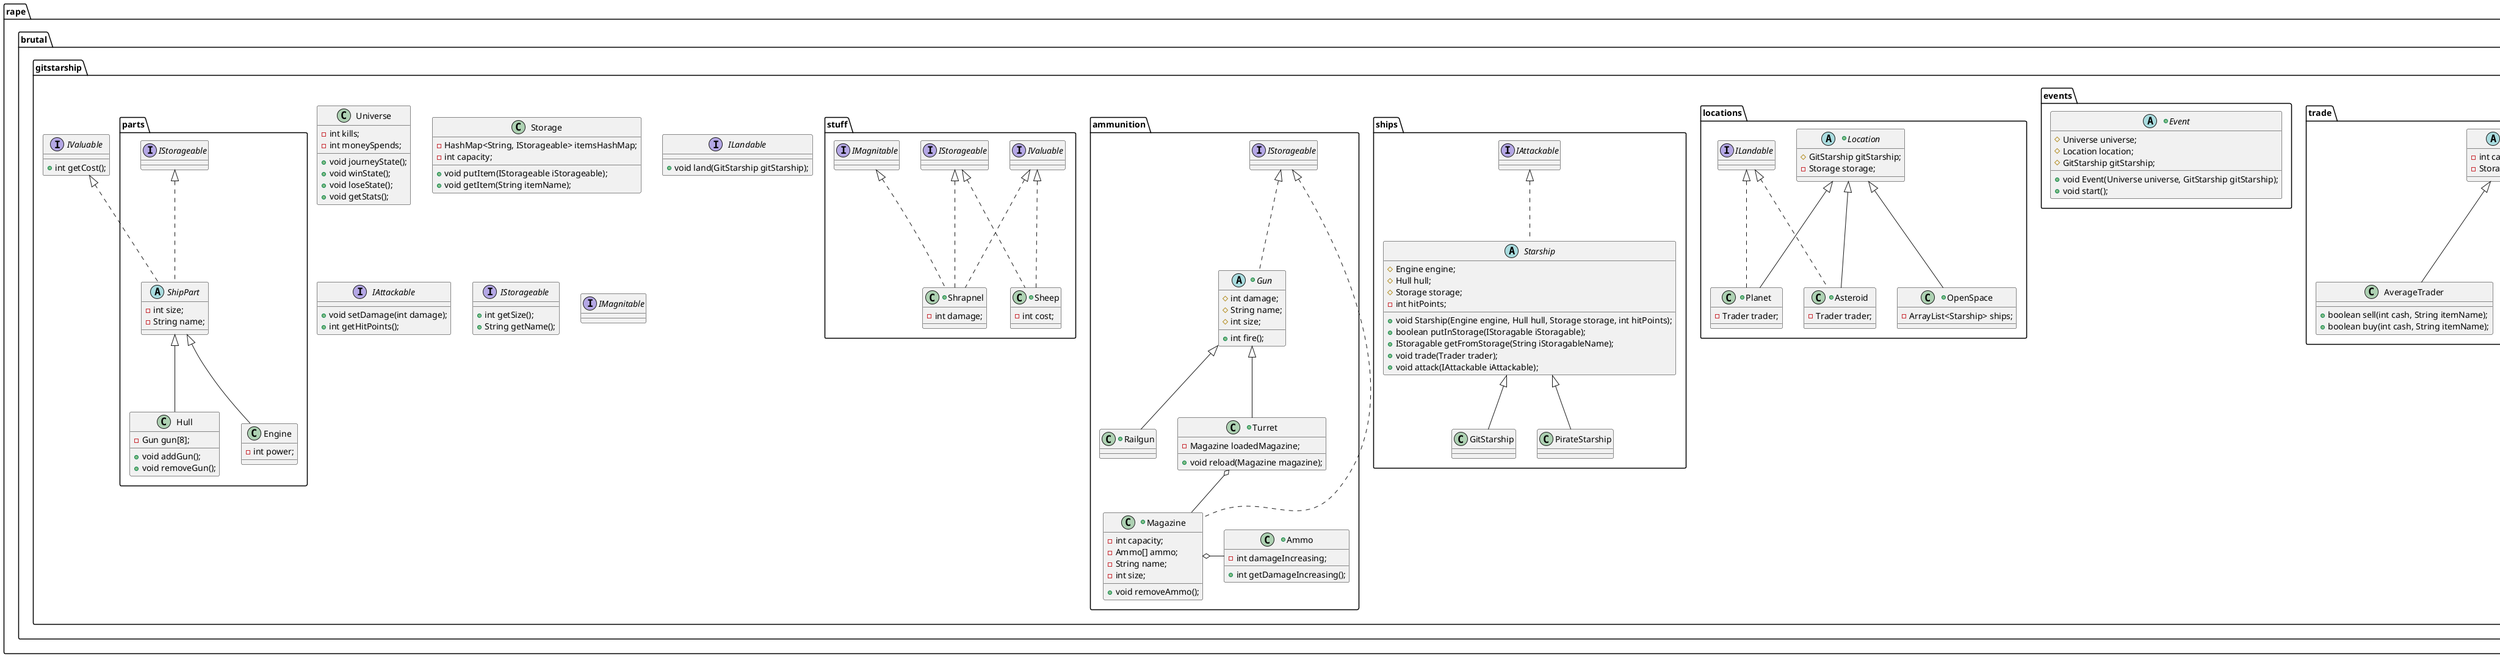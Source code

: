@startuml

package rape.brutal.gitstarship {

    class Universe {
        -int kills;
        -int moneySpends;
        +void journeyState();
        +void winState();
        +void loseState();
        +void getStats();
    }

    class Storage {
        -HashMap<String, IStorageable> itemsHashMap;
        -int capacity;
        +void putItem(IStorageable iStorageable);
        +void getItem(String itemName);
    }

    package trade {

        abstract class Trader {
            -int cash;
            -Storage storage;
        }

        class AverageTrader extends Trader {
            +boolean sell(int cash, String itemName);
            +boolean buy(int cash, String itemName);
        }

        class Mechanic extends Trader {
            +boolean repair(int cash, String itemName);
            +boolean upgrade(int cash, String itemName);
        }

    }

    package events {

        +abstract class Event {
            #Universe universe;
            #Location location;
            #GitStarship gitStarship;

            +void Event(Universe universe, GitStarship gitStarship);
            +void start();
        }

    }

    interface ILandable {
        +void land(GitStarship gitStarship);
    }

    package locations {

        +abstract class Location {
            #GitStarship gitStarship;
            -Storage storage;
        }

        +class Planet extends Location implements ILandable {
            -Trader trader;
        }

        +class Asteroid extends Location  implements ILandable {
            -Trader trader;
        }

        +class OpenSpace extends Location {
            -ArrayList<Starship> ships;
        }

    }

    interface IAttackable {
        +void setDamage(int damage);
        +int getHitPoints();
    }

    package ships {

        Starship <|-- GitStarship
        Starship <|-- PirateStarship

        abstract class Starship implements IAttackable {
            #Engine engine;
            #Hull hull;
            #Storage storage;
            -int hitPoints;

            +void Starship(Engine engine, Hull hull, Storage storage, int hitPoints);
            +boolean putInStorage(IStoragable iStoragable);
            +IStoragable getFromStorage(String iStoragableName);
            +void trade(Trader trader);
            +void attack(IAttackable iAttackable);
        }

        class GitStarship {

        }

        class PirateStarship {

        }

    }

    interface IStorageable {
        +int getSize();
        +String getName();
    }

    package parts {
        abstract class ShipPart implements IStorageable {
            -int size;
            -String name;
        }

        class Hull extends ShipPart {
            -Gun gun[8];
            +void addGun();
            +void removeGun();
        }

        class Engine extends ShipPart {
            -int power;
        }

    }

    package ammunition {

        Turret o-- Magazine
        Magazine o- Ammo

        +abstract class Gun implements IStorageable {
            #int damage;
            #String name;
            #int size;

            +int fire();
        }

        +class Turret extends Gun {
            -Magazine loadedMagazine;

            +void reload(Magazine magazine);
        }

        +class Railgun extends Gun {

        }

        +class Magazine implements IStorageable {
            -int capacity;
            -Ammo[] ammo;
            -String name;
            -int size;

            +void removeAmmo();
        }

        +class Ammo {
            -int damageIncreasing;

            +int getDamageIncreasing();
        }

    }

    IValuable <|.. ShipPart

    interface IValuable {
        +int getCost();
    }

    interface IMagnitable {
    }

    package stuff {
         +class Sheep implements IValuable, IStorageable{
             -int cost;
         }
         +class Shrapnel implements IValuable, IStorageable, IMagnitable {
             -int damage;
         }
    }

}

@enduml